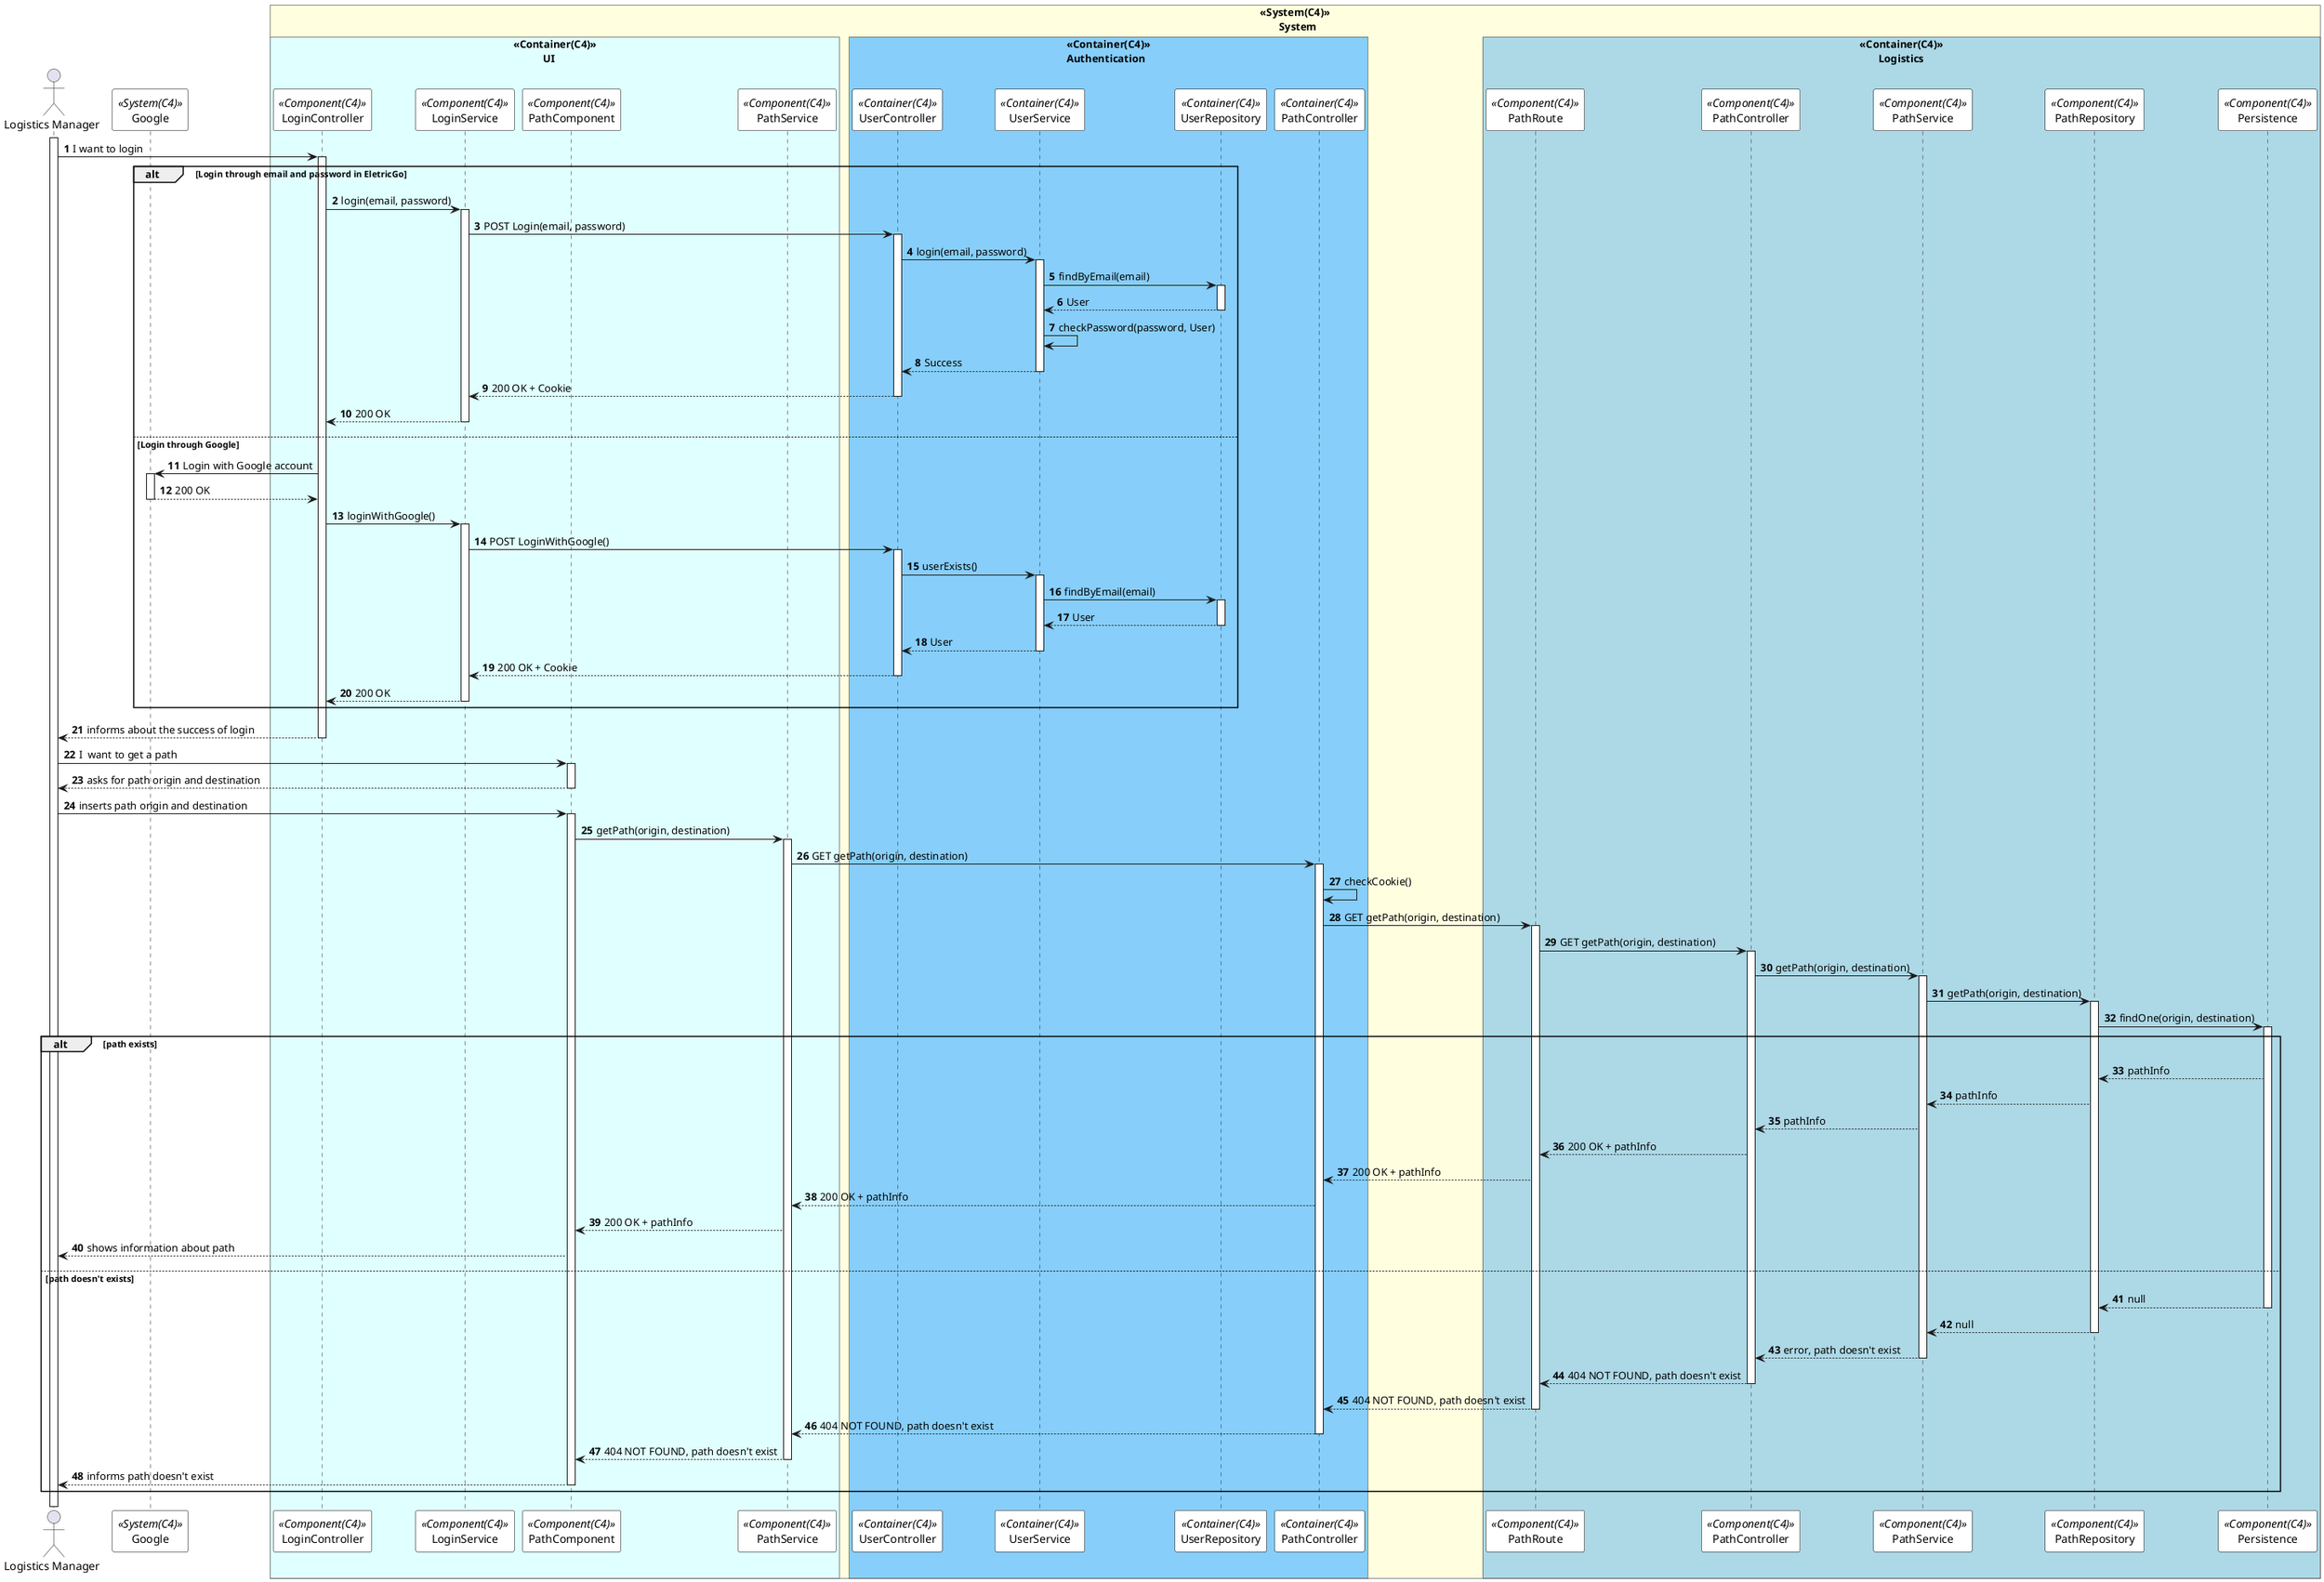 @startuml getPathSD
autonumber
!pragma teoz true
skinparam sequence {
ParticipantBorderColor black
ParticipantBackgroundColor white
}

actor "Logistics Manager" as manager

participant Google as Google <<System(C4)>>
box "<<System(C4)>>\n       System" #LightYellow
    box "<<Container(C4)>>\n           UI" #LightCyan
        
        participant LoginController as LoginC <<Component(C4)>>
        participant LoginService as LoginS <<Component(C4)>>
    
    
    
        participant PathComponent as PathC <<Component(C4)>>
        participant PathService as PathS <<Component(C4)>>
        

    end box

    box "<<Container(C4)>>\nAuthentication" #LightSkyBlue

        participant UserController as UserCTRL <<Container(C4)>> 
        participant UserService as UserServ <<Container(C4)>> 
        participant UserRepository as UserRepo <<Container(C4)>> 

        participant PathController as PathCTRL <<Container(C4)>>

    end box
    box "<<Container(C4)>>\n       Logistics" #LightBlue
        participant PathRoute as Route <<Component(C4)>>
        participant PathController as Controller <<Component(C4)>>
        participant PathService as Service <<Component(C4)>>
        participant PathRepository as Repository <<Component(C4)>>
        participant Persistence as Persistence <<Component(C4)>>
    end box
   
end box


activate manager
manager->LoginC: I want to login
activate LoginC

alt Login through email and password in EletricGo


    LoginC -> LoginS: login(email, password)
    activate LoginS
    LoginS -> UserCTRL: POST Login(email, password)
    activate UserCTRL

    UserCTRL -> UserServ: login(email, password)
    activate UserServ
    UserServ -> UserRepo: findByEmail(email)
    activate UserRepo
    UserRepo --> UserServ: User
    deactivate UserRepo
    UserServ -> UserServ: checkPassword(password, User)
    UserServ --> UserCTRL: Success
    deactivate UserServ


    UserCTRL --> LoginS: 200 OK + Cookie
    deactivate UserCTRL

    LoginS --> LoginC: 200 OK
    deactivate LoginS

else Login through Google

    LoginC -> Google: Login with Google account
    activate Google
    Google --> LoginC: 200 OK
    deactivate Google
    LoginC -> LoginS: loginWithGoogle()
    activate LoginS
    LoginS -> UserCTRL: POST LoginWithGoogle()
    activate UserCTRL
    UserCTRL -> UserServ: userExists()
    activate UserServ
    UserServ -> UserRepo: findByEmail(email)
    activate UserRepo
    UserRepo --> UserServ: User
    deactivate UserRepo
    UserServ --> UserCTRL: User
    deactivate UserServ
    UserCTRL --> LoginS: 200 OK + Cookie
    deactivate UserCTRL
    LoginS --> LoginC: 200 OK
    deactivate LoginS

    deactivate Google

end



LoginC --> manager: informs about the success of login
deactivate LoginC

manager -> PathC: I  want to get a path
activate PathC

PathC --> manager: asks for path origin and destination
deactivate PathC

manager -> PathC: inserts path origin and destination
activate PathC

PathC -> PathS: getPath(origin, destination)
activate PathS

PathS -> PathCTRL: GET getPath(origin, destination)
activate PathCTRL

PathCTRL -> PathCTRL: checkCookie()

PathCTRL -> Route: GET getPath(origin, destination)
activate Route

Route -> Controller: GET getPath(origin, destination)
activate Controller

Controller -> Service: getPath(origin, destination)
activate Service
Service -> Repository: getPath(origin, destination)
activate Repository
Repository -> Persistence: findOne(origin, destination)
activate Persistence

alt path exists
    Persistence --> Repository: pathInfo

    Repository --> Service: pathInfo

    Service --> Controller: pathInfo

    Controller --> Route: 200 OK + pathInfo

    Route --> PathCTRL: 200 OK + pathInfo

    PathCTRL --> PathS: 200 OK + pathInfo

    PathS --> PathC: 200 OK + pathInfo

    PathC --> manager: shows information about path

else path doesn't exists

    Persistence --> Repository: null
    deactivate Persistence
    Repository --> Service: null
    deactivate Repository
    Service --> Controller: error, path doesn't exist
    deactivate Service
    Controller --> Route: 404 NOT FOUND, path doesn't exist
    deactivate Controller
    Route --> PathCTRL: 404 NOT FOUND, path doesn't exist
    deactivate Route
    PathCTRL --> PathS: 404 NOT FOUND, path doesn't exist
    deactivate PathCTRL
    PathS --> PathC: 404 NOT FOUND, path doesn't exist
    deactivate PathS
    PathC --> manager: informs path doesn't exist
    deactivate PathC

end

deactivate manager

@enduml